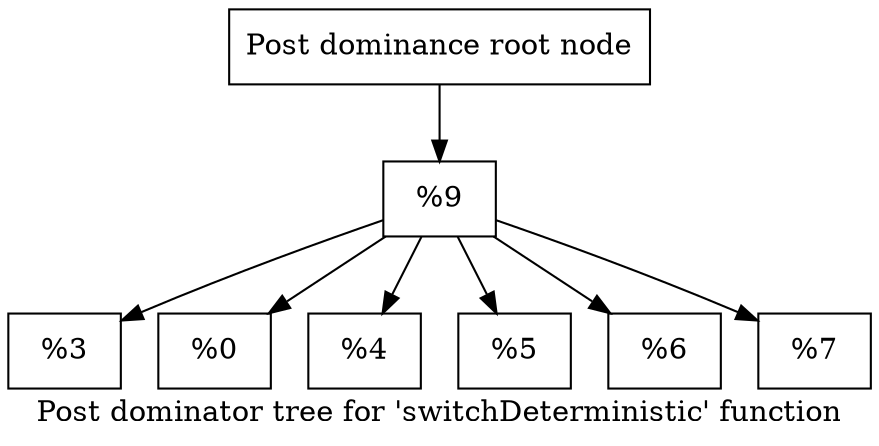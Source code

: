 digraph "Post dominator tree for 'switchDeterministic' function" {
	label="Post dominator tree for 'switchDeterministic' function";

	Node0x55b07c0bec70 [shape=record,label="{Post dominance root node}"];
	Node0x55b07c0bec70 -> Node0x55b07c0bebb0;
	Node0x55b07c0bebb0 [shape=record,label="{%9 }"];
	Node0x55b07c0bebb0 -> Node0x55b07c0ba030;
	Node0x55b07c0bebb0 -> Node0x55b07c0bf900;
	Node0x55b07c0bebb0 -> Node0x55b07c0b9fd0;
	Node0x55b07c0bebb0 -> Node0x55b07c0bfe00;
	Node0x55b07c0bebb0 -> Node0x55b07c0bfe60;
	Node0x55b07c0bebb0 -> Node0x55b07c0bfec0;
	Node0x55b07c0ba030 [shape=record,label="{%3 }"];
	Node0x55b07c0bf900 [shape=record,label="{%0 }"];
	Node0x55b07c0b9fd0 [shape=record,label="{%4 }"];
	Node0x55b07c0bfe00 [shape=record,label="{%5 }"];
	Node0x55b07c0bfe60 [shape=record,label="{%6 }"];
	Node0x55b07c0bfec0 [shape=record,label="{%7 }"];
}

